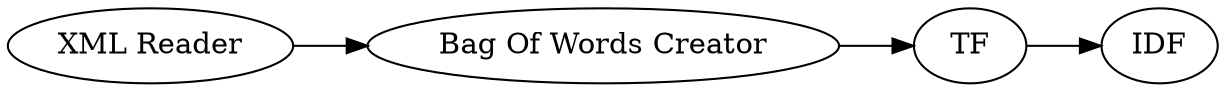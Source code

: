 digraph {
	2 -> 3
	3 -> 4
	1 -> 2
	1 [label="XML Reader"]
	4 [label=IDF]
	3 [label=TF]
	2 [label="Bag Of Words Creator"]
	rankdir=LR
}
